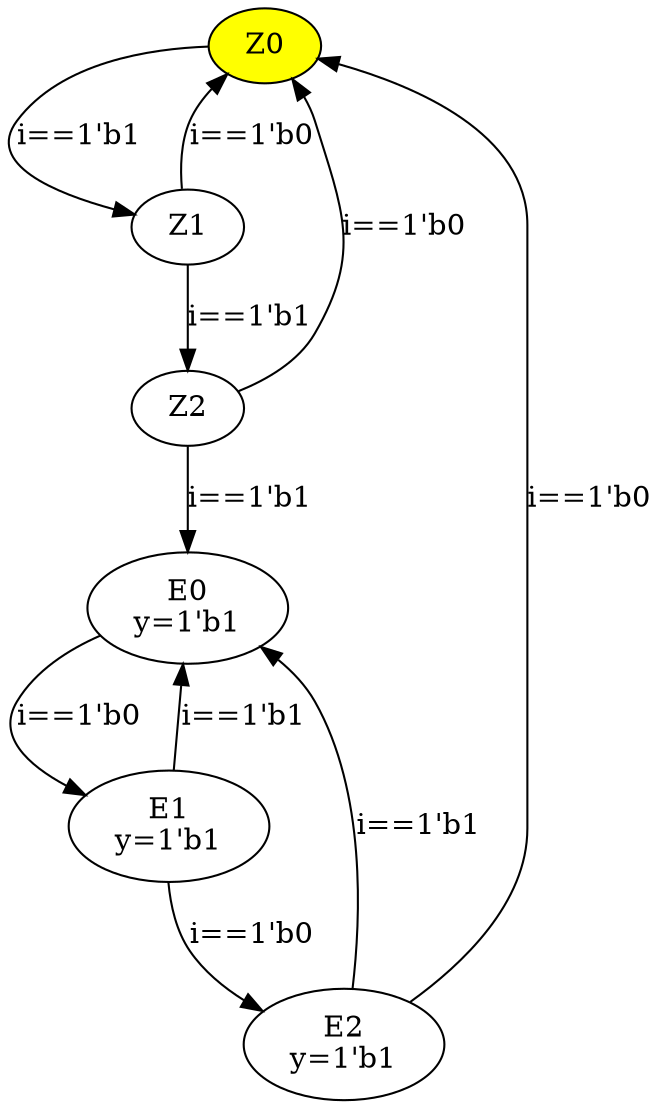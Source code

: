 digraph fsm {
Z0->Z1[label="i==1'b1"]
Z1->Z2[label="i==1'b1"]
Z1->Z0[label="i==1'b0"]
Z2->E0[label="i==1'b1"]
Z2->Z0[label="i==1'b0"]
E0->E1[label="i==1'b0"]
E1->E2[label="i==1'b0"]
E1->E0[label="i==1'b1"]
E2->Z0[label="i==1'b0"]
E2->E0[label="i==1'b1"]

Z0[label="Z0" style=filled fillcolor=yellow]
Z1[label="Z1"]
Z2[label="Z2"]
E0[label="E0\ny=1'b1"]
E1[label="E1\ny=1'b1"]
E2[label="E2\ny=1'b1"]
} # @FsmLog
